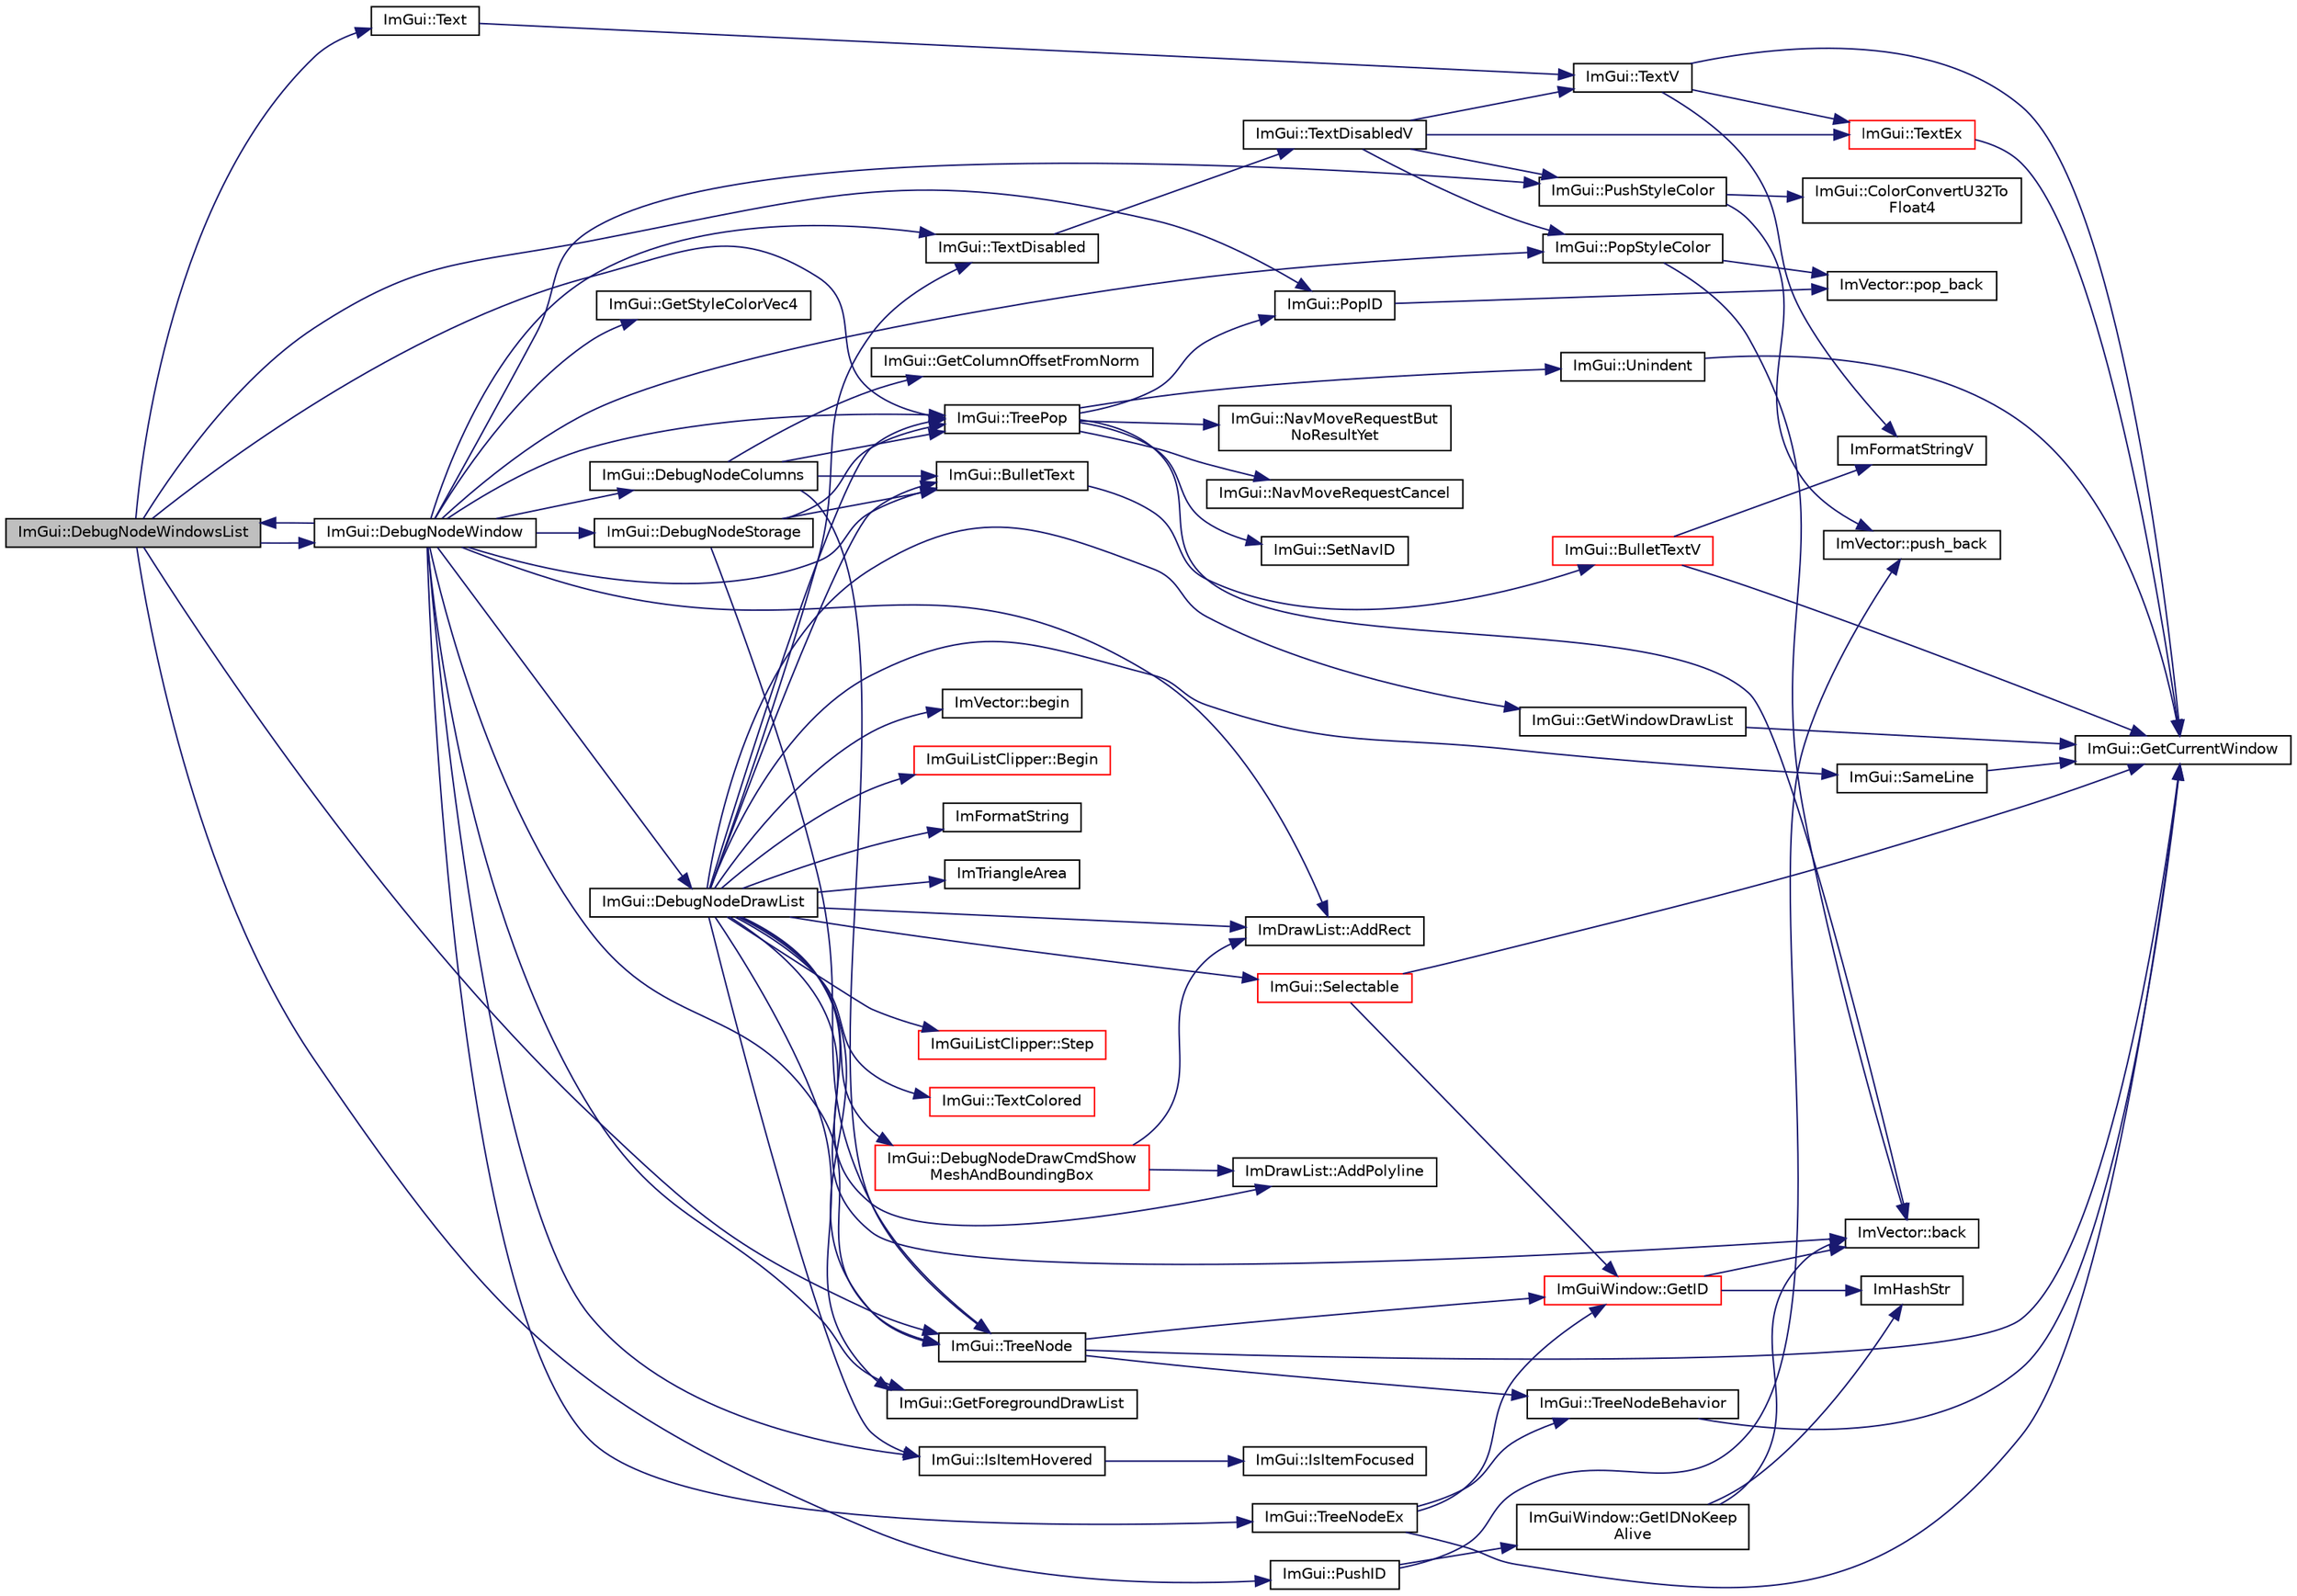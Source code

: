 digraph "ImGui::DebugNodeWindowsList"
{
 // LATEX_PDF_SIZE
  edge [fontname="Helvetica",fontsize="10",labelfontname="Helvetica",labelfontsize="10"];
  node [fontname="Helvetica",fontsize="10",shape=record];
  rankdir="LR";
  Node1 [label="ImGui::DebugNodeWindowsList",height=0.2,width=0.4,color="black", fillcolor="grey75", style="filled", fontcolor="black",tooltip=" "];
  Node1 -> Node2 [color="midnightblue",fontsize="10",style="solid",fontname="Helvetica"];
  Node2 [label="ImGui::DebugNodeWindow",height=0.2,width=0.4,color="black", fillcolor="white", style="filled",URL="$namespace_im_gui.html#afcb602554925c5409977f0fb39f77e5d",tooltip=" "];
  Node2 -> Node3 [color="midnightblue",fontsize="10",style="solid",fontname="Helvetica"];
  Node3 [label="ImDrawList::AddRect",height=0.2,width=0.4,color="black", fillcolor="white", style="filled",URL="$struct_im_draw_list.html#ad96f10a3e954fe0c5b7c96d4e205af7b",tooltip=" "];
  Node2 -> Node4 [color="midnightblue",fontsize="10",style="solid",fontname="Helvetica"];
  Node4 [label="ImGui::BulletText",height=0.2,width=0.4,color="black", fillcolor="white", style="filled",URL="$namespace_im_gui.html#af8d34d563b17c683943a0fa7bf5807bc",tooltip=" "];
  Node4 -> Node5 [color="midnightblue",fontsize="10",style="solid",fontname="Helvetica"];
  Node5 [label="ImGui::BulletTextV",height=0.2,width=0.4,color="red", fillcolor="white", style="filled",URL="$namespace_im_gui.html#af8f4b5e96c745e205974857f9a584583",tooltip=" "];
  Node5 -> Node11 [color="midnightblue",fontsize="10",style="solid",fontname="Helvetica"];
  Node11 [label="ImGui::GetCurrentWindow",height=0.2,width=0.4,color="black", fillcolor="white", style="filled",URL="$namespace_im_gui.html#a7ceba68eca2b09fb6bf1ad88037e6203",tooltip=" "];
  Node5 -> Node12 [color="midnightblue",fontsize="10",style="solid",fontname="Helvetica"];
  Node12 [label="ImFormatStringV",height=0.2,width=0.4,color="black", fillcolor="white", style="filled",URL="$imgui_8cpp.html#a2e0022a073d369645a0daab17f823779",tooltip=" "];
  Node2 -> Node22 [color="midnightblue",fontsize="10",style="solid",fontname="Helvetica"];
  Node22 [label="ImGui::DebugNodeColumns",height=0.2,width=0.4,color="black", fillcolor="white", style="filled",URL="$namespace_im_gui.html#a68c10eb20be9c419d00f2b5a9dfa6a38",tooltip=" "];
  Node22 -> Node4 [color="midnightblue",fontsize="10",style="solid",fontname="Helvetica"];
  Node22 -> Node23 [color="midnightblue",fontsize="10",style="solid",fontname="Helvetica"];
  Node23 [label="ImGui::GetColumnOffsetFromNorm",height=0.2,width=0.4,color="black", fillcolor="white", style="filled",URL="$namespace_im_gui.html#a81693b00fc61ae1f7791e5e84108de54",tooltip=" "];
  Node22 -> Node24 [color="midnightblue",fontsize="10",style="solid",fontname="Helvetica"];
  Node24 [label="ImGui::TreeNode",height=0.2,width=0.4,color="black", fillcolor="white", style="filled",URL="$namespace_im_gui.html#a4dff507ce8bbe0da9556bb50b1e60d7f",tooltip=" "];
  Node24 -> Node11 [color="midnightblue",fontsize="10",style="solid",fontname="Helvetica"];
  Node24 -> Node25 [color="midnightblue",fontsize="10",style="solid",fontname="Helvetica"];
  Node25 [label="ImGuiWindow::GetID",height=0.2,width=0.4,color="red", fillcolor="white", style="filled",URL="$struct_im_gui_window.html#a66400a63bc0b54d7d29e08d1b1b1a42b",tooltip=" "];
  Node25 -> Node26 [color="midnightblue",fontsize="10",style="solid",fontname="Helvetica"];
  Node26 [label="ImVector::back",height=0.2,width=0.4,color="black", fillcolor="white", style="filled",URL="$struct_im_vector.html#a6da15f3c402099ed57078835ab942f8e",tooltip=" "];
  Node25 -> Node27 [color="midnightblue",fontsize="10",style="solid",fontname="Helvetica"];
  Node27 [label="ImHashStr",height=0.2,width=0.4,color="black", fillcolor="white", style="filled",URL="$imgui_8cpp.html#acd1b12694d0365b516bf7373f182eeee",tooltip=" "];
  Node24 -> Node29 [color="midnightblue",fontsize="10",style="solid",fontname="Helvetica"];
  Node29 [label="ImGui::TreeNodeBehavior",height=0.2,width=0.4,color="black", fillcolor="white", style="filled",URL="$namespace_im_gui.html#a918eabf70d288e93b2519ee1eac2c0b4",tooltip=" "];
  Node29 -> Node11 [color="midnightblue",fontsize="10",style="solid",fontname="Helvetica"];
  Node22 -> Node30 [color="midnightblue",fontsize="10",style="solid",fontname="Helvetica"];
  Node30 [label="ImGui::TreePop",height=0.2,width=0.4,color="black", fillcolor="white", style="filled",URL="$namespace_im_gui.html#a41ecf265e5f678c78fc9c30b3cf2077f",tooltip=" "];
  Node30 -> Node26 [color="midnightblue",fontsize="10",style="solid",fontname="Helvetica"];
  Node30 -> Node31 [color="midnightblue",fontsize="10",style="solid",fontname="Helvetica"];
  Node31 [label="ImGui::NavMoveRequestBut\lNoResultYet",height=0.2,width=0.4,color="black", fillcolor="white", style="filled",URL="$namespace_im_gui.html#a3fab98556d11690efd4f7f2fde94968e",tooltip=" "];
  Node30 -> Node32 [color="midnightblue",fontsize="10",style="solid",fontname="Helvetica"];
  Node32 [label="ImGui::NavMoveRequestCancel",height=0.2,width=0.4,color="black", fillcolor="white", style="filled",URL="$namespace_im_gui.html#a43326bb080d9fa80327ed81d864d8b8d",tooltip=" "];
  Node30 -> Node33 [color="midnightblue",fontsize="10",style="solid",fontname="Helvetica"];
  Node33 [label="ImGui::PopID",height=0.2,width=0.4,color="black", fillcolor="white", style="filled",URL="$namespace_im_gui.html#aba0b2d8f890a5d435ae43d0c4a2d4dd1",tooltip=" "];
  Node33 -> Node34 [color="midnightblue",fontsize="10",style="solid",fontname="Helvetica"];
  Node34 [label="ImVector::pop_back",height=0.2,width=0.4,color="black", fillcolor="white", style="filled",URL="$struct_im_vector.html#a3db7ce62d3c429effdb893fbf7148c1c",tooltip=" "];
  Node30 -> Node35 [color="midnightblue",fontsize="10",style="solid",fontname="Helvetica"];
  Node35 [label="ImGui::SetNavID",height=0.2,width=0.4,color="black", fillcolor="white", style="filled",URL="$namespace_im_gui.html#a101d94ec7f8e0a219bbaee58558316eb",tooltip=" "];
  Node30 -> Node36 [color="midnightblue",fontsize="10",style="solid",fontname="Helvetica"];
  Node36 [label="ImGui::Unindent",height=0.2,width=0.4,color="black", fillcolor="white", style="filled",URL="$namespace_im_gui.html#ad577d36753634c9bbdc3750b0e5217f5",tooltip=" "];
  Node36 -> Node11 [color="midnightblue",fontsize="10",style="solid",fontname="Helvetica"];
  Node2 -> Node37 [color="midnightblue",fontsize="10",style="solid",fontname="Helvetica"];
  Node37 [label="ImGui::DebugNodeDrawList",height=0.2,width=0.4,color="black", fillcolor="white", style="filled",URL="$namespace_im_gui.html#a4fb68e2b5853124ce4d05f455fed0ad4",tooltip=" "];
  Node37 -> Node38 [color="midnightblue",fontsize="10",style="solid",fontname="Helvetica"];
  Node38 [label="ImDrawList::AddPolyline",height=0.2,width=0.4,color="black", fillcolor="white", style="filled",URL="$struct_im_draw_list.html#abc568847b1113e624456436bfab1b307",tooltip=" "];
  Node37 -> Node3 [color="midnightblue",fontsize="10",style="solid",fontname="Helvetica"];
  Node37 -> Node26 [color="midnightblue",fontsize="10",style="solid",fontname="Helvetica"];
  Node37 -> Node39 [color="midnightblue",fontsize="10",style="solid",fontname="Helvetica"];
  Node39 [label="ImVector::begin",height=0.2,width=0.4,color="black", fillcolor="white", style="filled",URL="$struct_im_vector.html#a470909b2720bc5cb71ec023439e9c814",tooltip=" "];
  Node37 -> Node40 [color="midnightblue",fontsize="10",style="solid",fontname="Helvetica"];
  Node40 [label="ImGuiListClipper::Begin",height=0.2,width=0.4,color="red", fillcolor="white", style="filled",URL="$struct_im_gui_list_clipper.html#a746fbd724a41dbe88fef4875a2b1e9c7",tooltip=" "];
  Node37 -> Node4 [color="midnightblue",fontsize="10",style="solid",fontname="Helvetica"];
  Node37 -> Node43 [color="midnightblue",fontsize="10",style="solid",fontname="Helvetica"];
  Node43 [label="ImGui::DebugNodeDrawCmdShow\lMeshAndBoundingBox",height=0.2,width=0.4,color="red", fillcolor="white", style="filled",URL="$namespace_im_gui.html#a24c6abd61c6da9610cbfbb46c0db828b",tooltip=" "];
  Node43 -> Node38 [color="midnightblue",fontsize="10",style="solid",fontname="Helvetica"];
  Node43 -> Node3 [color="midnightblue",fontsize="10",style="solid",fontname="Helvetica"];
  Node37 -> Node45 [color="midnightblue",fontsize="10",style="solid",fontname="Helvetica"];
  Node45 [label="ImGui::GetForegroundDrawList",height=0.2,width=0.4,color="black", fillcolor="white", style="filled",URL="$namespace_im_gui.html#a718d48e3636f9df63e4820d0fef34e78",tooltip=" "];
  Node37 -> Node46 [color="midnightblue",fontsize="10",style="solid",fontname="Helvetica"];
  Node46 [label="ImGui::GetWindowDrawList",height=0.2,width=0.4,color="black", fillcolor="white", style="filled",URL="$namespace_im_gui.html#aa100c22a9feafe843fa12c66590cbda0",tooltip=" "];
  Node46 -> Node11 [color="midnightblue",fontsize="10",style="solid",fontname="Helvetica"];
  Node37 -> Node47 [color="midnightblue",fontsize="10",style="solid",fontname="Helvetica"];
  Node47 [label="ImFormatString",height=0.2,width=0.4,color="black", fillcolor="white", style="filled",URL="$imgui_8cpp.html#a75ccaf7d676b1f567ba888ae42ac3809",tooltip=" "];
  Node37 -> Node48 [color="midnightblue",fontsize="10",style="solid",fontname="Helvetica"];
  Node48 [label="ImTriangleArea",height=0.2,width=0.4,color="black", fillcolor="white", style="filled",URL="$imgui__internal_8h.html#ae4a958d172c455e95e879485c7758316",tooltip=" "];
  Node37 -> Node49 [color="midnightblue",fontsize="10",style="solid",fontname="Helvetica"];
  Node49 [label="ImGui::IsItemHovered",height=0.2,width=0.4,color="black", fillcolor="white", style="filled",URL="$namespace_im_gui.html#ac9a400eff3a9561d95e80486c52a660b",tooltip=" "];
  Node49 -> Node50 [color="midnightblue",fontsize="10",style="solid",fontname="Helvetica"];
  Node50 [label="ImGui::IsItemFocused",height=0.2,width=0.4,color="black", fillcolor="white", style="filled",URL="$namespace_im_gui.html#add3290865a67327258c3a32b695adb28",tooltip=" "];
  Node37 -> Node51 [color="midnightblue",fontsize="10",style="solid",fontname="Helvetica"];
  Node51 [label="ImGui::SameLine",height=0.2,width=0.4,color="black", fillcolor="white", style="filled",URL="$namespace_im_gui.html#a2991c91e94f3b77a0c3411f4f3aa348e",tooltip=" "];
  Node51 -> Node11 [color="midnightblue",fontsize="10",style="solid",fontname="Helvetica"];
  Node37 -> Node52 [color="midnightblue",fontsize="10",style="solid",fontname="Helvetica"];
  Node52 [label="ImGui::Selectable",height=0.2,width=0.4,color="red", fillcolor="white", style="filled",URL="$namespace_im_gui.html#af98575238bda183a523df19fb447af60",tooltip=" "];
  Node52 -> Node11 [color="midnightblue",fontsize="10",style="solid",fontname="Helvetica"];
  Node52 -> Node25 [color="midnightblue",fontsize="10",style="solid",fontname="Helvetica"];
  Node37 -> Node53 [color="midnightblue",fontsize="10",style="solid",fontname="Helvetica"];
  Node53 [label="ImGuiListClipper::Step",height=0.2,width=0.4,color="red", fillcolor="white", style="filled",URL="$struct_im_gui_list_clipper.html#ac3e115812c3c4e5a39578a7aa955379a",tooltip=" "];
  Node37 -> Node54 [color="midnightblue",fontsize="10",style="solid",fontname="Helvetica"];
  Node54 [label="ImGui::TextColored",height=0.2,width=0.4,color="red", fillcolor="white", style="filled",URL="$namespace_im_gui.html#a36ab8fcad68b26863d6e910755de04c2",tooltip=" "];
  Node37 -> Node63 [color="midnightblue",fontsize="10",style="solid",fontname="Helvetica"];
  Node63 [label="ImGui::TextDisabled",height=0.2,width=0.4,color="black", fillcolor="white", style="filled",URL="$namespace_im_gui.html#aa96bf14c5fa288e106820aeb4ba7fcb6",tooltip=" "];
  Node63 -> Node64 [color="midnightblue",fontsize="10",style="solid",fontname="Helvetica"];
  Node64 [label="ImGui::TextDisabledV",height=0.2,width=0.4,color="black", fillcolor="white", style="filled",URL="$namespace_im_gui.html#a5b128d4f12d7e33e95fb9cef7dce027e",tooltip=" "];
  Node64 -> Node56 [color="midnightblue",fontsize="10",style="solid",fontname="Helvetica"];
  Node56 [label="ImGui::PopStyleColor",height=0.2,width=0.4,color="black", fillcolor="white", style="filled",URL="$namespace_im_gui.html#a9795f730b4043a98b6254738d86efcdc",tooltip=" "];
  Node56 -> Node26 [color="midnightblue",fontsize="10",style="solid",fontname="Helvetica"];
  Node56 -> Node34 [color="midnightblue",fontsize="10",style="solid",fontname="Helvetica"];
  Node64 -> Node57 [color="midnightblue",fontsize="10",style="solid",fontname="Helvetica"];
  Node57 [label="ImGui::PushStyleColor",height=0.2,width=0.4,color="black", fillcolor="white", style="filled",URL="$namespace_im_gui.html#a77ee84afb636e05eb4b2d6eeddcc2aa8",tooltip=" "];
  Node57 -> Node58 [color="midnightblue",fontsize="10",style="solid",fontname="Helvetica"];
  Node58 [label="ImGui::ColorConvertU32To\lFloat4",height=0.2,width=0.4,color="black", fillcolor="white", style="filled",URL="$namespace_im_gui.html#a74df648cad381b5ad979c3609b7f4b2a",tooltip=" "];
  Node57 -> Node59 [color="midnightblue",fontsize="10",style="solid",fontname="Helvetica"];
  Node59 [label="ImVector::push_back",height=0.2,width=0.4,color="black", fillcolor="white", style="filled",URL="$struct_im_vector.html#aab5df48e0711a48bd12f3206e08c4108",tooltip=" "];
  Node64 -> Node60 [color="midnightblue",fontsize="10",style="solid",fontname="Helvetica"];
  Node60 [label="ImGui::TextEx",height=0.2,width=0.4,color="red", fillcolor="white", style="filled",URL="$namespace_im_gui.html#aae6420fec03511fd478d9108f31e6b5f",tooltip=" "];
  Node60 -> Node11 [color="midnightblue",fontsize="10",style="solid",fontname="Helvetica"];
  Node64 -> Node62 [color="midnightblue",fontsize="10",style="solid",fontname="Helvetica"];
  Node62 [label="ImGui::TextV",height=0.2,width=0.4,color="black", fillcolor="white", style="filled",URL="$namespace_im_gui.html#a10a0d6362178c2f743092f21e1b6cd20",tooltip=" "];
  Node62 -> Node11 [color="midnightblue",fontsize="10",style="solid",fontname="Helvetica"];
  Node62 -> Node12 [color="midnightblue",fontsize="10",style="solid",fontname="Helvetica"];
  Node62 -> Node60 [color="midnightblue",fontsize="10",style="solid",fontname="Helvetica"];
  Node37 -> Node24 [color="midnightblue",fontsize="10",style="solid",fontname="Helvetica"];
  Node37 -> Node30 [color="midnightblue",fontsize="10",style="solid",fontname="Helvetica"];
  Node2 -> Node65 [color="midnightblue",fontsize="10",style="solid",fontname="Helvetica"];
  Node65 [label="ImGui::DebugNodeStorage",height=0.2,width=0.4,color="black", fillcolor="white", style="filled",URL="$namespace_im_gui.html#a8e1aae1a79042976013f36d7f2e7ee70",tooltip=" "];
  Node65 -> Node4 [color="midnightblue",fontsize="10",style="solid",fontname="Helvetica"];
  Node65 -> Node24 [color="midnightblue",fontsize="10",style="solid",fontname="Helvetica"];
  Node65 -> Node30 [color="midnightblue",fontsize="10",style="solid",fontname="Helvetica"];
  Node2 -> Node1 [color="midnightblue",fontsize="10",style="solid",fontname="Helvetica"];
  Node2 -> Node45 [color="midnightblue",fontsize="10",style="solid",fontname="Helvetica"];
  Node2 -> Node66 [color="midnightblue",fontsize="10",style="solid",fontname="Helvetica"];
  Node66 [label="ImGui::GetStyleColorVec4",height=0.2,width=0.4,color="black", fillcolor="white", style="filled",URL="$namespace_im_gui.html#ad838e580972e2c4b3da2b0f60754b662",tooltip=" "];
  Node2 -> Node49 [color="midnightblue",fontsize="10",style="solid",fontname="Helvetica"];
  Node2 -> Node56 [color="midnightblue",fontsize="10",style="solid",fontname="Helvetica"];
  Node2 -> Node57 [color="midnightblue",fontsize="10",style="solid",fontname="Helvetica"];
  Node2 -> Node63 [color="midnightblue",fontsize="10",style="solid",fontname="Helvetica"];
  Node2 -> Node24 [color="midnightblue",fontsize="10",style="solid",fontname="Helvetica"];
  Node2 -> Node67 [color="midnightblue",fontsize="10",style="solid",fontname="Helvetica"];
  Node67 [label="ImGui::TreeNodeEx",height=0.2,width=0.4,color="black", fillcolor="white", style="filled",URL="$namespace_im_gui.html#a21f62e092dac9556a15a8edee2f70522",tooltip=" "];
  Node67 -> Node11 [color="midnightblue",fontsize="10",style="solid",fontname="Helvetica"];
  Node67 -> Node25 [color="midnightblue",fontsize="10",style="solid",fontname="Helvetica"];
  Node67 -> Node29 [color="midnightblue",fontsize="10",style="solid",fontname="Helvetica"];
  Node2 -> Node30 [color="midnightblue",fontsize="10",style="solid",fontname="Helvetica"];
  Node1 -> Node33 [color="midnightblue",fontsize="10",style="solid",fontname="Helvetica"];
  Node1 -> Node68 [color="midnightblue",fontsize="10",style="solid",fontname="Helvetica"];
  Node68 [label="ImGui::PushID",height=0.2,width=0.4,color="black", fillcolor="white", style="filled",URL="$namespace_im_gui.html#a27a8533605dc5b8cabf161bf7715bbde",tooltip=" "];
  Node68 -> Node69 [color="midnightblue",fontsize="10",style="solid",fontname="Helvetica"];
  Node69 [label="ImGuiWindow::GetIDNoKeep\lAlive",height=0.2,width=0.4,color="black", fillcolor="white", style="filled",URL="$struct_im_gui_window.html#adc0a43f74a0b53a15a4bc4fea05524fe",tooltip=" "];
  Node69 -> Node26 [color="midnightblue",fontsize="10",style="solid",fontname="Helvetica"];
  Node69 -> Node27 [color="midnightblue",fontsize="10",style="solid",fontname="Helvetica"];
  Node68 -> Node59 [color="midnightblue",fontsize="10",style="solid",fontname="Helvetica"];
  Node1 -> Node70 [color="midnightblue",fontsize="10",style="solid",fontname="Helvetica"];
  Node70 [label="ImGui::Text",height=0.2,width=0.4,color="black", fillcolor="white", style="filled",URL="$namespace_im_gui.html#a9e7b83611fe441d54fad2effb4bf4965",tooltip=" "];
  Node70 -> Node62 [color="midnightblue",fontsize="10",style="solid",fontname="Helvetica"];
  Node1 -> Node24 [color="midnightblue",fontsize="10",style="solid",fontname="Helvetica"];
  Node1 -> Node30 [color="midnightblue",fontsize="10",style="solid",fontname="Helvetica"];
}
